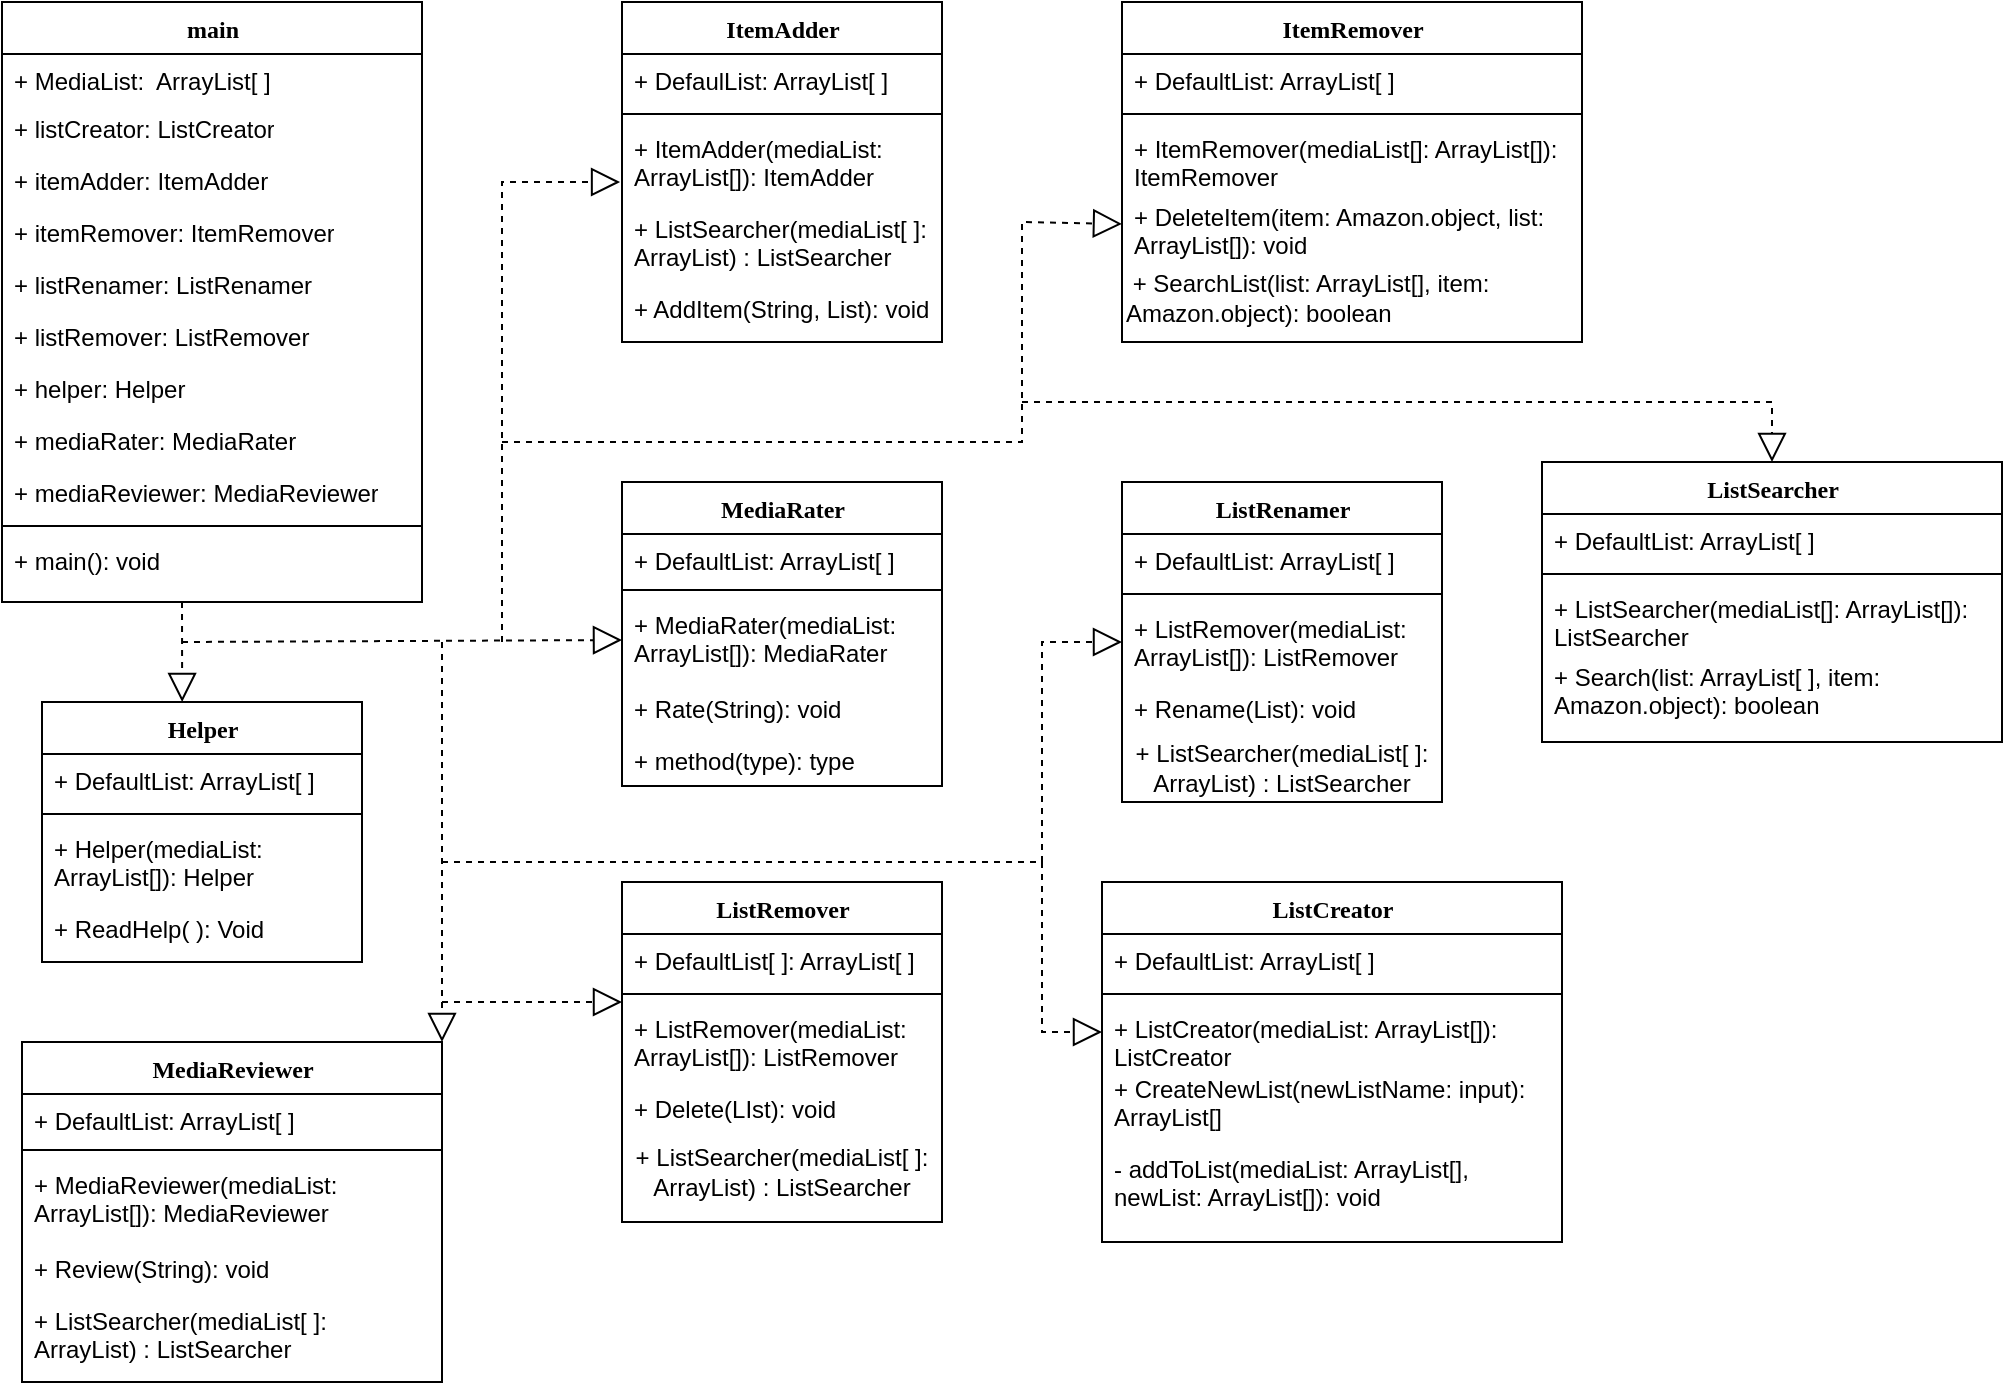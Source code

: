 <mxfile version="21.1.4" type="device">
  <diagram name="Page-1" id="9f46799a-70d6-7492-0946-bef42562c5a5">
    <mxGraphModel dx="954" dy="1415" grid="1" gridSize="10" guides="1" tooltips="1" connect="1" arrows="1" fold="1" page="1" pageScale="1" pageWidth="1100" pageHeight="850" background="none" math="0" shadow="0">
      <root>
        <mxCell id="0" />
        <mxCell id="1" parent="0" />
        <mxCell id="78961159f06e98e8-30" value="ListCreator" style="swimlane;html=1;fontStyle=1;align=center;verticalAlign=top;childLayout=stackLayout;horizontal=1;startSize=26;horizontalStack=0;resizeParent=1;resizeLast=0;collapsible=1;marginBottom=0;swimlaneFillColor=#ffffff;rounded=0;shadow=0;comic=0;labelBackgroundColor=none;strokeWidth=1;fillColor=none;fontFamily=Verdana;fontSize=12" parent="1" vertex="1">
          <mxGeometry x="610" y="-260" width="230" height="180" as="geometry">
            <mxRectangle x="890" y="-330" width="120" height="30" as="alternateBounds" />
          </mxGeometry>
        </mxCell>
        <mxCell id="GM5VxA7uI0TM_vSq0hxc-27" value="+ DefaultList: ArrayList[ ]" style="text;html=1;strokeColor=none;fillColor=none;align=left;verticalAlign=top;spacingLeft=4;spacingRight=4;whiteSpace=wrap;overflow=hidden;rotatable=0;points=[[0,0.5],[1,0.5]];portConstraint=eastwest;" parent="78961159f06e98e8-30" vertex="1">
          <mxGeometry y="26" width="230" height="26" as="geometry" />
        </mxCell>
        <mxCell id="78961159f06e98e8-38" value="" style="line;html=1;strokeWidth=1;fillColor=none;align=left;verticalAlign=middle;spacingTop=-1;spacingLeft=3;spacingRight=3;rotatable=0;labelPosition=right;points=[];portConstraint=eastwest;" parent="78961159f06e98e8-30" vertex="1">
          <mxGeometry y="52" width="230" height="8" as="geometry" />
        </mxCell>
        <mxCell id="78961159f06e98e8-39" value="+ ListCreator(mediaList: ArrayList[]): ListCreator" style="text;html=1;strokeColor=none;fillColor=none;align=left;verticalAlign=top;spacingLeft=4;spacingRight=4;whiteSpace=wrap;overflow=hidden;rotatable=0;points=[[0,0.5],[1,0.5]];portConstraint=eastwest;" parent="78961159f06e98e8-30" vertex="1">
          <mxGeometry y="60" width="230" height="30" as="geometry" />
        </mxCell>
        <mxCell id="GM5VxA7uI0TM_vSq0hxc-17" value="+ CreateNewList(newListName: input): ArrayList[]" style="text;html=1;strokeColor=none;fillColor=none;align=left;verticalAlign=top;spacingLeft=4;spacingRight=4;whiteSpace=wrap;overflow=hidden;rotatable=0;points=[[0,0.5],[1,0.5]];portConstraint=eastwest;" parent="78961159f06e98e8-30" vertex="1">
          <mxGeometry y="90" width="230" height="40" as="geometry" />
        </mxCell>
        <mxCell id="GM5VxA7uI0TM_vSq0hxc-24" value="- addToList(mediaList: ArrayList[], newList: ArrayList[]): void" style="text;html=1;strokeColor=none;fillColor=none;align=left;verticalAlign=top;spacingLeft=4;spacingRight=4;whiteSpace=wrap;overflow=hidden;rotatable=0;points=[[0,0.5],[1,0.5]];portConstraint=eastwest;" parent="78961159f06e98e8-30" vertex="1">
          <mxGeometry y="130" width="230" height="40" as="geometry" />
        </mxCell>
        <mxCell id="78961159f06e98e8-43" value="ItemAdder" style="swimlane;html=1;fontStyle=1;align=center;verticalAlign=top;childLayout=stackLayout;horizontal=1;startSize=26;horizontalStack=0;resizeParent=1;resizeLast=0;collapsible=1;marginBottom=0;swimlaneFillColor=#ffffff;rounded=0;shadow=0;comic=0;labelBackgroundColor=none;strokeWidth=1;fillColor=none;fontFamily=Verdana;fontSize=12" parent="1" vertex="1">
          <mxGeometry x="370" y="-700" width="160" height="170" as="geometry" />
        </mxCell>
        <mxCell id="78961159f06e98e8-44" value="+ DefaulList: ArrayList[ ]" style="text;html=1;strokeColor=none;fillColor=none;align=left;verticalAlign=top;spacingLeft=4;spacingRight=4;whiteSpace=wrap;overflow=hidden;rotatable=0;points=[[0,0.5],[1,0.5]];portConstraint=eastwest;" parent="78961159f06e98e8-43" vertex="1">
          <mxGeometry y="26" width="160" height="26" as="geometry" />
        </mxCell>
        <mxCell id="78961159f06e98e8-51" value="" style="line;html=1;strokeWidth=1;fillColor=none;align=left;verticalAlign=middle;spacingTop=-1;spacingLeft=3;spacingRight=3;rotatable=0;labelPosition=right;points=[];portConstraint=eastwest;" parent="78961159f06e98e8-43" vertex="1">
          <mxGeometry y="52" width="160" height="8" as="geometry" />
        </mxCell>
        <mxCell id="GM5VxA7uI0TM_vSq0hxc-39" value="+ ItemAdder(mediaList: ArrayList[]): ItemAdder" style="text;html=1;strokeColor=none;fillColor=none;align=left;verticalAlign=top;spacingLeft=4;spacingRight=4;whiteSpace=wrap;overflow=hidden;rotatable=0;points=[[0,0.5],[1,0.5]];portConstraint=eastwest;" parent="78961159f06e98e8-43" vertex="1">
          <mxGeometry y="60" width="160" height="40" as="geometry" />
        </mxCell>
        <mxCell id="78961159f06e98e8-53" value="+ ListSearcher(mediaList[ ]: ArrayList) : ListSearcher" style="text;html=1;strokeColor=none;fillColor=none;align=left;verticalAlign=top;spacingLeft=4;spacingRight=4;whiteSpace=wrap;overflow=hidden;rotatable=0;points=[[0,0.5],[1,0.5]];portConstraint=eastwest;" parent="78961159f06e98e8-43" vertex="1">
          <mxGeometry y="100" width="160" height="40" as="geometry" />
        </mxCell>
        <mxCell id="78961159f06e98e8-52" value="+ AddItem(String, List): void" style="text;html=1;strokeColor=none;fillColor=none;align=left;verticalAlign=top;spacingLeft=4;spacingRight=4;whiteSpace=wrap;overflow=hidden;rotatable=0;points=[[0,0.5],[1,0.5]];portConstraint=eastwest;" parent="78961159f06e98e8-43" vertex="1">
          <mxGeometry y="140" width="160" height="26" as="geometry" />
        </mxCell>
        <mxCell id="78961159f06e98e8-56" value="ItemRemover" style="swimlane;html=1;fontStyle=1;align=center;verticalAlign=top;childLayout=stackLayout;horizontal=1;startSize=26;horizontalStack=0;resizeParent=1;resizeLast=0;collapsible=1;marginBottom=0;swimlaneFillColor=#ffffff;rounded=0;shadow=0;comic=0;labelBackgroundColor=none;strokeWidth=1;fillColor=none;fontFamily=Verdana;fontSize=12" parent="1" vertex="1">
          <mxGeometry x="620" y="-700" width="230" height="170" as="geometry" />
        </mxCell>
        <mxCell id="78961159f06e98e8-57" value="+ DefaultList: ArrayList[ ]" style="text;html=1;strokeColor=none;fillColor=none;align=left;verticalAlign=top;spacingLeft=4;spacingRight=4;whiteSpace=wrap;overflow=hidden;rotatable=0;points=[[0,0.5],[1,0.5]];portConstraint=eastwest;" parent="78961159f06e98e8-56" vertex="1">
          <mxGeometry y="26" width="230" height="26" as="geometry" />
        </mxCell>
        <mxCell id="78961159f06e98e8-64" value="" style="line;html=1;strokeWidth=1;fillColor=none;align=left;verticalAlign=middle;spacingTop=-1;spacingLeft=3;spacingRight=3;rotatable=0;labelPosition=right;points=[];portConstraint=eastwest;" parent="78961159f06e98e8-56" vertex="1">
          <mxGeometry y="52" width="230" height="8" as="geometry" />
        </mxCell>
        <mxCell id="GM5VxA7uI0TM_vSq0hxc-25" value="+ ItemRemover(mediaList[]: ArrayList[]): ItemRemover" style="text;html=1;strokeColor=none;fillColor=none;align=left;verticalAlign=top;spacingLeft=4;spacingRight=4;whiteSpace=wrap;overflow=hidden;rotatable=0;points=[[0,0.5],[1,0.5]];portConstraint=eastwest;" parent="78961159f06e98e8-56" vertex="1">
          <mxGeometry y="60" width="230" height="34" as="geometry" />
        </mxCell>
        <mxCell id="78961159f06e98e8-65" value="+ DeleteItem(item: Amazon.object, list: ArrayList[]): void" style="text;html=1;strokeColor=none;fillColor=none;align=left;verticalAlign=top;spacingLeft=4;spacingRight=4;whiteSpace=wrap;overflow=hidden;rotatable=0;points=[[0,0.5],[1,0.5]];portConstraint=eastwest;" parent="78961159f06e98e8-56" vertex="1">
          <mxGeometry y="94" width="230" height="34" as="geometry" />
        </mxCell>
        <mxCell id="IC9TK85qPbrCsIBcjOyF-3" value="&amp;nbsp;+ SearchList(list: ArrayList[], item: Amazon.object): boolean" style="text;html=1;strokeColor=none;fillColor=none;align=left;verticalAlign=middle;whiteSpace=wrap;rounded=0;" parent="78961159f06e98e8-56" vertex="1">
          <mxGeometry y="128" width="230" height="40" as="geometry" />
        </mxCell>
        <mxCell id="78961159f06e98e8-69" value="Helper" style="swimlane;html=1;fontStyle=1;align=center;verticalAlign=top;childLayout=stackLayout;horizontal=1;startSize=26;horizontalStack=0;resizeParent=1;resizeLast=0;collapsible=1;marginBottom=0;swimlaneFillColor=#ffffff;rounded=0;shadow=0;comic=0;labelBackgroundColor=none;strokeWidth=1;fillColor=none;fontFamily=Verdana;fontSize=12" parent="1" vertex="1">
          <mxGeometry x="80" y="-350" width="160" height="130" as="geometry" />
        </mxCell>
        <mxCell id="GM5VxA7uI0TM_vSq0hxc-43" value="+ DefaultList: ArrayList[ ]" style="text;html=1;strokeColor=none;fillColor=none;align=left;verticalAlign=top;spacingLeft=4;spacingRight=4;whiteSpace=wrap;overflow=hidden;rotatable=0;points=[[0,0.5],[1,0.5]];portConstraint=eastwest;" parent="78961159f06e98e8-69" vertex="1">
          <mxGeometry y="26" width="160" height="26" as="geometry" />
        </mxCell>
        <mxCell id="78961159f06e98e8-77" value="" style="line;html=1;strokeWidth=1;fillColor=none;align=left;verticalAlign=middle;spacingTop=-1;spacingLeft=3;spacingRight=3;rotatable=0;labelPosition=right;points=[];portConstraint=eastwest;" parent="78961159f06e98e8-69" vertex="1">
          <mxGeometry y="52" width="160" height="8" as="geometry" />
        </mxCell>
        <mxCell id="GM5VxA7uI0TM_vSq0hxc-44" value="+ Helper(mediaList: ArrayList[]): Helper" style="text;html=1;strokeColor=none;fillColor=none;align=left;verticalAlign=top;spacingLeft=4;spacingRight=4;whiteSpace=wrap;overflow=hidden;rotatable=0;points=[[0,0.5],[1,0.5]];portConstraint=eastwest;" parent="78961159f06e98e8-69" vertex="1">
          <mxGeometry y="60" width="160" height="40" as="geometry" />
        </mxCell>
        <mxCell id="78961159f06e98e8-78" value="+ ReadHelp( ): Void" style="text;html=1;strokeColor=none;fillColor=none;align=left;verticalAlign=top;spacingLeft=4;spacingRight=4;whiteSpace=wrap;overflow=hidden;rotatable=0;points=[[0,0.5],[1,0.5]];portConstraint=eastwest;" parent="78961159f06e98e8-69" vertex="1">
          <mxGeometry y="100" width="160" height="26" as="geometry" />
        </mxCell>
        <mxCell id="78961159f06e98e8-82" value="ListRenamer" style="swimlane;html=1;fontStyle=1;align=center;verticalAlign=top;childLayout=stackLayout;horizontal=1;startSize=26;horizontalStack=0;resizeParent=1;resizeLast=0;collapsible=1;marginBottom=0;swimlaneFillColor=#ffffff;rounded=0;shadow=0;comic=0;labelBackgroundColor=none;strokeWidth=1;fillColor=none;fontFamily=Verdana;fontSize=12" parent="1" vertex="1">
          <mxGeometry x="620" y="-460" width="160" height="160" as="geometry" />
        </mxCell>
        <mxCell id="GM5VxA7uI0TM_vSq0hxc-28" value="+ DefaultList: ArrayList[ ]" style="text;html=1;strokeColor=none;fillColor=none;align=left;verticalAlign=top;spacingLeft=4;spacingRight=4;whiteSpace=wrap;overflow=hidden;rotatable=0;points=[[0,0.5],[1,0.5]];portConstraint=eastwest;" parent="78961159f06e98e8-82" vertex="1">
          <mxGeometry y="26" width="160" height="26" as="geometry" />
        </mxCell>
        <mxCell id="78961159f06e98e8-90" value="" style="line;html=1;strokeWidth=1;fillColor=none;align=left;verticalAlign=middle;spacingTop=-1;spacingLeft=3;spacingRight=3;rotatable=0;labelPosition=right;points=[];portConstraint=eastwest;" parent="78961159f06e98e8-82" vertex="1">
          <mxGeometry y="52" width="160" height="8" as="geometry" />
        </mxCell>
        <mxCell id="GM5VxA7uI0TM_vSq0hxc-42" value="+ ListRemover(mediaList: ArrayList[]): ListRemover" style="text;html=1;strokeColor=none;fillColor=none;align=left;verticalAlign=top;spacingLeft=4;spacingRight=4;whiteSpace=wrap;overflow=hidden;rotatable=0;points=[[0,0.5],[1,0.5]];portConstraint=eastwest;" parent="78961159f06e98e8-82" vertex="1">
          <mxGeometry y="60" width="160" height="40" as="geometry" />
        </mxCell>
        <mxCell id="78961159f06e98e8-91" value="+ Rename(List): void" style="text;html=1;strokeColor=none;fillColor=none;align=left;verticalAlign=top;spacingLeft=4;spacingRight=4;whiteSpace=wrap;overflow=hidden;rotatable=0;points=[[0,0.5],[1,0.5]];portConstraint=eastwest;" parent="78961159f06e98e8-82" vertex="1">
          <mxGeometry y="100" width="160" height="26" as="geometry" />
        </mxCell>
        <mxCell id="IC9TK85qPbrCsIBcjOyF-5" value="+ ListSearcher(mediaList[ ]: ArrayList) : ListSearcher" style="text;html=1;strokeColor=none;fillColor=none;align=center;verticalAlign=middle;whiteSpace=wrap;rounded=0;" parent="78961159f06e98e8-82" vertex="1">
          <mxGeometry y="126" width="160" height="34" as="geometry" />
        </mxCell>
        <mxCell id="78961159f06e98e8-108" value="MediaRater" style="swimlane;html=1;fontStyle=1;align=center;verticalAlign=top;childLayout=stackLayout;horizontal=1;startSize=26;horizontalStack=0;resizeParent=1;resizeLast=0;collapsible=1;marginBottom=0;swimlaneFillColor=#ffffff;rounded=0;shadow=0;comic=0;labelBackgroundColor=none;strokeWidth=1;fillColor=none;fontFamily=Verdana;fontSize=12" parent="1" vertex="1">
          <mxGeometry x="370" y="-460" width="160" height="152" as="geometry" />
        </mxCell>
        <mxCell id="GM5VxA7uI0TM_vSq0hxc-38" value="+ DefaultList: ArrayList[ ]" style="text;html=1;strokeColor=none;fillColor=none;align=left;verticalAlign=top;spacingLeft=4;spacingRight=4;whiteSpace=wrap;overflow=hidden;rotatable=0;points=[[0,0.5],[1,0.5]];portConstraint=eastwest;" parent="78961159f06e98e8-108" vertex="1">
          <mxGeometry y="26" width="160" height="24" as="geometry" />
        </mxCell>
        <mxCell id="78961159f06e98e8-116" value="" style="line;html=1;strokeWidth=1;fillColor=none;align=left;verticalAlign=middle;spacingTop=-1;spacingLeft=3;spacingRight=3;rotatable=0;labelPosition=right;points=[];portConstraint=eastwest;" parent="78961159f06e98e8-108" vertex="1">
          <mxGeometry y="50" width="160" height="8" as="geometry" />
        </mxCell>
        <mxCell id="GM5VxA7uI0TM_vSq0hxc-46" value="+ MediaRater(mediaList: ArrayList[]): MediaRater" style="text;html=1;strokeColor=none;fillColor=none;align=left;verticalAlign=top;spacingLeft=4;spacingRight=4;whiteSpace=wrap;overflow=hidden;rotatable=0;points=[[0,0.5],[1,0.5]];portConstraint=eastwest;" parent="78961159f06e98e8-108" vertex="1">
          <mxGeometry y="58" width="160" height="42" as="geometry" />
        </mxCell>
        <mxCell id="78961159f06e98e8-117" value="+ Rate(String): void" style="text;html=1;strokeColor=none;fillColor=none;align=left;verticalAlign=top;spacingLeft=4;spacingRight=4;whiteSpace=wrap;overflow=hidden;rotatable=0;points=[[0,0.5],[1,0.5]];portConstraint=eastwest;" parent="78961159f06e98e8-108" vertex="1">
          <mxGeometry y="100" width="160" height="26" as="geometry" />
        </mxCell>
        <mxCell id="78961159f06e98e8-120" value="+ method(type): type" style="text;html=1;strokeColor=none;fillColor=none;align=left;verticalAlign=top;spacingLeft=4;spacingRight=4;whiteSpace=wrap;overflow=hidden;rotatable=0;points=[[0,0.5],[1,0.5]];portConstraint=eastwest;" parent="78961159f06e98e8-108" vertex="1">
          <mxGeometry y="126" width="160" height="26" as="geometry" />
        </mxCell>
        <mxCell id="uCFpFZsV44bG8934i7FD-1" value="MediaReviewer" style="swimlane;html=1;fontStyle=1;align=center;verticalAlign=top;childLayout=stackLayout;horizontal=1;startSize=26;horizontalStack=0;resizeParent=1;resizeLast=0;collapsible=1;marginBottom=0;swimlaneFillColor=#ffffff;rounded=0;shadow=0;comic=0;labelBackgroundColor=none;strokeWidth=1;fillColor=none;fontFamily=Verdana;fontSize=12" parent="1" vertex="1">
          <mxGeometry x="70" y="-180" width="210" height="170" as="geometry" />
        </mxCell>
        <mxCell id="GM5VxA7uI0TM_vSq0hxc-37" value="+ DefaultList: ArrayList[ ]" style="text;html=1;strokeColor=none;fillColor=none;align=left;verticalAlign=top;spacingLeft=4;spacingRight=4;whiteSpace=wrap;overflow=hidden;rotatable=0;points=[[0,0.5],[1,0.5]];portConstraint=eastwest;" parent="uCFpFZsV44bG8934i7FD-1" vertex="1">
          <mxGeometry y="26" width="210" height="24" as="geometry" />
        </mxCell>
        <mxCell id="uCFpFZsV44bG8934i7FD-4" value="" style="line;html=1;strokeWidth=1;fillColor=none;align=left;verticalAlign=middle;spacingTop=-1;spacingLeft=3;spacingRight=3;rotatable=0;labelPosition=right;points=[];portConstraint=eastwest;" parent="uCFpFZsV44bG8934i7FD-1" vertex="1">
          <mxGeometry y="50" width="210" height="8" as="geometry" />
        </mxCell>
        <mxCell id="GM5VxA7uI0TM_vSq0hxc-45" value="+ MediaReviewer(mediaList: ArrayList[]): MediaReviewer" style="text;html=1;strokeColor=none;fillColor=none;align=left;verticalAlign=top;spacingLeft=4;spacingRight=4;whiteSpace=wrap;overflow=hidden;rotatable=0;points=[[0,0.5],[1,0.5]];portConstraint=eastwest;" parent="uCFpFZsV44bG8934i7FD-1" vertex="1">
          <mxGeometry y="58" width="210" height="42" as="geometry" />
        </mxCell>
        <mxCell id="uCFpFZsV44bG8934i7FD-5" value="+ Review(String): void" style="text;html=1;strokeColor=none;fillColor=none;align=left;verticalAlign=top;spacingLeft=4;spacingRight=4;whiteSpace=wrap;overflow=hidden;rotatable=0;points=[[0,0.5],[1,0.5]];portConstraint=eastwest;" parent="uCFpFZsV44bG8934i7FD-1" vertex="1">
          <mxGeometry y="100" width="210" height="26" as="geometry" />
        </mxCell>
        <mxCell id="uCFpFZsV44bG8934i7FD-6" value="+ ListSearcher(mediaList[ ]: ArrayList) : ListSearcher" style="text;html=1;strokeColor=none;fillColor=none;align=left;verticalAlign=top;spacingLeft=4;spacingRight=4;whiteSpace=wrap;overflow=hidden;rotatable=0;points=[[0,0.5],[1,0.5]];portConstraint=eastwest;" parent="uCFpFZsV44bG8934i7FD-1" vertex="1">
          <mxGeometry y="126" width="210" height="44" as="geometry" />
        </mxCell>
        <mxCell id="78961159f06e98e8-17" value="main" style="swimlane;html=1;fontStyle=1;align=center;verticalAlign=top;childLayout=stackLayout;horizontal=1;startSize=26;horizontalStack=0;resizeParent=1;resizeLast=0;collapsible=1;marginBottom=0;swimlaneFillColor=#ffffff;rounded=0;shadow=0;comic=0;labelBackgroundColor=none;strokeWidth=1;fillColor=none;fontFamily=Verdana;fontSize=12" parent="1" vertex="1">
          <mxGeometry x="60" y="-700" width="210" height="300" as="geometry">
            <mxRectangle x="90" y="83" width="110" height="30" as="alternateBounds" />
          </mxGeometry>
        </mxCell>
        <mxCell id="78961159f06e98e8-21" value="+ MediaList:&amp;nbsp; ArrayList[ ]" style="text;html=1;strokeColor=none;fillColor=none;align=left;verticalAlign=top;spacingLeft=4;spacingRight=4;whiteSpace=wrap;overflow=hidden;rotatable=0;points=[[0,0.5],[1,0.5]];portConstraint=eastwest;" parent="78961159f06e98e8-17" vertex="1">
          <mxGeometry y="26" width="210" height="24" as="geometry" />
        </mxCell>
        <mxCell id="78961159f06e98e8-23" value="+ listCreator:&amp;nbsp;ListCreator" style="text;html=1;strokeColor=none;fillColor=none;align=left;verticalAlign=top;spacingLeft=4;spacingRight=4;whiteSpace=wrap;overflow=hidden;rotatable=0;points=[[0,0.5],[1,0.5]];portConstraint=eastwest;" parent="78961159f06e98e8-17" vertex="1">
          <mxGeometry y="50" width="210" height="26" as="geometry" />
        </mxCell>
        <mxCell id="78961159f06e98e8-25" value="+ itemAdder: ItemAdder" style="text;html=1;strokeColor=none;fillColor=none;align=left;verticalAlign=top;spacingLeft=4;spacingRight=4;whiteSpace=wrap;overflow=hidden;rotatable=0;points=[[0,0.5],[1,0.5]];portConstraint=eastwest;" parent="78961159f06e98e8-17" vertex="1">
          <mxGeometry y="76" width="210" height="26" as="geometry" />
        </mxCell>
        <mxCell id="78961159f06e98e8-26" value="+ itemRemover: ItemRemover" style="text;html=1;strokeColor=none;fillColor=none;align=left;verticalAlign=top;spacingLeft=4;spacingRight=4;whiteSpace=wrap;overflow=hidden;rotatable=0;points=[[0,0.5],[1,0.5]];portConstraint=eastwest;" parent="78961159f06e98e8-17" vertex="1">
          <mxGeometry y="102" width="210" height="26" as="geometry" />
        </mxCell>
        <mxCell id="78961159f06e98e8-24" value="+ listRenamer: ListRenamer" style="text;html=1;strokeColor=none;fillColor=none;align=left;verticalAlign=top;spacingLeft=4;spacingRight=4;whiteSpace=wrap;overflow=hidden;rotatable=0;points=[[0,0.5],[1,0.5]];portConstraint=eastwest;" parent="78961159f06e98e8-17" vertex="1">
          <mxGeometry y="128" width="210" height="26" as="geometry" />
        </mxCell>
        <mxCell id="GM5VxA7uI0TM_vSq0hxc-2" value="+ listRemover: ListRemover" style="text;html=1;strokeColor=none;fillColor=none;align=left;verticalAlign=top;spacingLeft=4;spacingRight=4;whiteSpace=wrap;overflow=hidden;rotatable=0;points=[[0,0.5],[1,0.5]];portConstraint=eastwest;" parent="78961159f06e98e8-17" vertex="1">
          <mxGeometry y="154" width="210" height="26" as="geometry" />
        </mxCell>
        <mxCell id="GM5VxA7uI0TM_vSq0hxc-4" value="+ helper: Helper" style="text;html=1;strokeColor=none;fillColor=none;align=left;verticalAlign=top;spacingLeft=4;spacingRight=4;whiteSpace=wrap;overflow=hidden;rotatable=0;points=[[0,0.5],[1,0.5]];portConstraint=eastwest;" parent="78961159f06e98e8-17" vertex="1">
          <mxGeometry y="180" width="210" height="26" as="geometry" />
        </mxCell>
        <mxCell id="GM5VxA7uI0TM_vSq0hxc-5" value="+ mediaRater: MediaRater" style="text;html=1;strokeColor=none;fillColor=none;align=left;verticalAlign=top;spacingLeft=4;spacingRight=4;whiteSpace=wrap;overflow=hidden;rotatable=0;points=[[0,0.5],[1,0.5]];portConstraint=eastwest;" parent="78961159f06e98e8-17" vertex="1">
          <mxGeometry y="206" width="210" height="26" as="geometry" />
        </mxCell>
        <mxCell id="GM5VxA7uI0TM_vSq0hxc-6" value="+ mediaReviewer: MediaReviewer" style="text;html=1;strokeColor=none;fillColor=none;align=left;verticalAlign=top;spacingLeft=4;spacingRight=4;whiteSpace=wrap;overflow=hidden;rotatable=0;points=[[0,0.5],[1,0.5]];portConstraint=eastwest;" parent="78961159f06e98e8-17" vertex="1">
          <mxGeometry y="232" width="210" height="26" as="geometry" />
        </mxCell>
        <mxCell id="78961159f06e98e8-19" value="" style="line;html=1;strokeWidth=1;fillColor=none;align=left;verticalAlign=middle;spacingTop=-1;spacingLeft=3;spacingRight=3;rotatable=0;labelPosition=right;points=[];portConstraint=eastwest;" parent="78961159f06e98e8-17" vertex="1">
          <mxGeometry y="258" width="210" height="8" as="geometry" />
        </mxCell>
        <mxCell id="78961159f06e98e8-20" value="+ main(): void" style="text;html=1;strokeColor=none;fillColor=none;align=left;verticalAlign=top;spacingLeft=4;spacingRight=4;whiteSpace=wrap;overflow=hidden;rotatable=0;points=[[0,0.5],[1,0.5]];portConstraint=eastwest;" parent="78961159f06e98e8-17" vertex="1">
          <mxGeometry y="266" width="210" height="26" as="geometry" />
        </mxCell>
        <mxCell id="a-Wn17F9fYtDrYl8hySi-1" value="" style="endArrow=block;dashed=1;endFill=0;endSize=12;html=1;rounded=0;entryX=0.438;entryY=0;entryDx=0;entryDy=0;entryPerimeter=0;" parent="78961159f06e98e8-17" target="78961159f06e98e8-69" edge="1">
          <mxGeometry width="160" relative="1" as="geometry">
            <mxPoint x="90" y="300" as="sourcePoint" />
            <mxPoint x="250" y="300" as="targetPoint" />
          </mxGeometry>
        </mxCell>
        <mxCell id="78961159f06e98e8-95" value="ListRemover" style="swimlane;html=1;fontStyle=1;align=center;verticalAlign=top;childLayout=stackLayout;horizontal=1;startSize=26;horizontalStack=0;resizeParent=1;resizeLast=0;collapsible=1;marginBottom=0;swimlaneFillColor=#ffffff;rounded=0;shadow=0;comic=0;labelBackgroundColor=none;strokeWidth=1;fillColor=none;fontFamily=Verdana;fontSize=12" parent="1" vertex="1">
          <mxGeometry x="370" y="-260" width="160" height="170" as="geometry" />
        </mxCell>
        <mxCell id="78961159f06e98e8-96" value="+ DefaultList[ ]: ArrayList[ ]" style="text;html=1;strokeColor=none;fillColor=none;align=left;verticalAlign=top;spacingLeft=4;spacingRight=4;whiteSpace=wrap;overflow=hidden;rotatable=0;points=[[0,0.5],[1,0.5]];portConstraint=eastwest;" parent="78961159f06e98e8-95" vertex="1">
          <mxGeometry y="26" width="160" height="26" as="geometry" />
        </mxCell>
        <mxCell id="78961159f06e98e8-103" value="" style="line;html=1;strokeWidth=1;fillColor=none;align=left;verticalAlign=middle;spacingTop=-1;spacingLeft=3;spacingRight=3;rotatable=0;labelPosition=right;points=[];portConstraint=eastwest;" parent="78961159f06e98e8-95" vertex="1">
          <mxGeometry y="52" width="160" height="8" as="geometry" />
        </mxCell>
        <mxCell id="GM5VxA7uI0TM_vSq0hxc-40" value="+ ListRemover(mediaList: ArrayList[]): ListRemover" style="text;html=1;strokeColor=none;fillColor=none;align=left;verticalAlign=top;spacingLeft=4;spacingRight=4;whiteSpace=wrap;overflow=hidden;rotatable=0;points=[[0,0.5],[1,0.5]];portConstraint=eastwest;" parent="78961159f06e98e8-95" vertex="1">
          <mxGeometry y="60" width="160" height="40" as="geometry" />
        </mxCell>
        <mxCell id="78961159f06e98e8-104" value="+ Delete(LIst): void" style="text;html=1;strokeColor=none;fillColor=none;align=left;verticalAlign=top;spacingLeft=4;spacingRight=4;whiteSpace=wrap;overflow=hidden;rotatable=0;points=[[0,0.5],[1,0.5]];portConstraint=eastwest;" parent="78961159f06e98e8-95" vertex="1">
          <mxGeometry y="100" width="160" height="20" as="geometry" />
        </mxCell>
        <mxCell id="IC9TK85qPbrCsIBcjOyF-4" value="+ ListSearcher(mediaList[ ]: ArrayList) : ListSearcher" style="text;html=1;strokeColor=none;fillColor=none;align=center;verticalAlign=middle;whiteSpace=wrap;rounded=0;" parent="78961159f06e98e8-95" vertex="1">
          <mxGeometry y="120" width="160" height="50" as="geometry" />
        </mxCell>
        <mxCell id="a-Wn17F9fYtDrYl8hySi-3" value="" style="endArrow=block;dashed=1;endFill=0;endSize=12;html=1;rounded=0;" parent="1" edge="1">
          <mxGeometry width="160" relative="1" as="geometry">
            <mxPoint x="280" y="-380" as="sourcePoint" />
            <mxPoint x="280" y="-180" as="targetPoint" />
          </mxGeometry>
        </mxCell>
        <mxCell id="a-Wn17F9fYtDrYl8hySi-4" value="" style="endArrow=block;dashed=1;endFill=0;endSize=12;html=1;rounded=0;" parent="1" edge="1">
          <mxGeometry width="160" relative="1" as="geometry">
            <mxPoint x="280" y="-200" as="sourcePoint" />
            <mxPoint x="370" y="-200" as="targetPoint" />
          </mxGeometry>
        </mxCell>
        <mxCell id="a-Wn17F9fYtDrYl8hySi-5" value="" style="endArrow=block;dashed=1;endFill=0;endSize=12;html=1;rounded=0;entryX=0;entryY=0.5;entryDx=0;entryDy=0;" parent="1" target="GM5VxA7uI0TM_vSq0hxc-46" edge="1">
          <mxGeometry width="160" relative="1" as="geometry">
            <mxPoint x="150" y="-380" as="sourcePoint" />
            <mxPoint x="311" y="-360" as="targetPoint" />
          </mxGeometry>
        </mxCell>
        <mxCell id="a-Wn17F9fYtDrYl8hySi-6" value="" style="endArrow=block;dashed=1;endFill=0;endSize=12;html=1;rounded=0;entryX=0;entryY=0.5;entryDx=0;entryDy=0;" parent="1" target="78961159f06e98e8-39" edge="1">
          <mxGeometry width="160" relative="1" as="geometry">
            <mxPoint x="280" y="-270" as="sourcePoint" />
            <mxPoint x="580" y="-180" as="targetPoint" />
            <Array as="points">
              <mxPoint x="580" y="-270" />
              <mxPoint x="580" y="-185" />
            </Array>
          </mxGeometry>
        </mxCell>
        <mxCell id="a-Wn17F9fYtDrYl8hySi-7" value="" style="endArrow=block;dashed=1;endFill=0;endSize=12;html=1;rounded=0;entryX=0;entryY=0.5;entryDx=0;entryDy=0;" parent="1" target="GM5VxA7uI0TM_vSq0hxc-42" edge="1">
          <mxGeometry width="160" relative="1" as="geometry">
            <mxPoint x="580" y="-270" as="sourcePoint" />
            <mxPoint x="580" y="-490" as="targetPoint" />
            <Array as="points">
              <mxPoint x="580" y="-380" />
            </Array>
          </mxGeometry>
        </mxCell>
        <mxCell id="a-Wn17F9fYtDrYl8hySi-8" value="" style="endArrow=block;dashed=1;endFill=0;endSize=12;html=1;rounded=0;entryX=-0.006;entryY=0.75;entryDx=0;entryDy=0;entryPerimeter=0;" parent="1" target="GM5VxA7uI0TM_vSq0hxc-39" edge="1">
          <mxGeometry width="160" relative="1" as="geometry">
            <mxPoint x="310" y="-380" as="sourcePoint" />
            <mxPoint x="600" y="-370" as="targetPoint" />
            <Array as="points">
              <mxPoint x="310" y="-610" />
            </Array>
          </mxGeometry>
        </mxCell>
        <mxCell id="a-Wn17F9fYtDrYl8hySi-9" value="" style="endArrow=block;dashed=1;endFill=0;endSize=12;html=1;rounded=0;entryX=0;entryY=0.5;entryDx=0;entryDy=0;" parent="1" target="78961159f06e98e8-65" edge="1">
          <mxGeometry width="160" relative="1" as="geometry">
            <mxPoint x="310" y="-480" as="sourcePoint" />
            <mxPoint x="600" y="-370" as="targetPoint" />
            <Array as="points">
              <mxPoint x="570" y="-480" />
              <mxPoint x="570" y="-590" />
            </Array>
          </mxGeometry>
        </mxCell>
        <mxCell id="ltpVEvebhO4rPeDpnPIz-1" value="ListSearcher" style="swimlane;html=1;fontStyle=1;align=center;verticalAlign=top;childLayout=stackLayout;horizontal=1;startSize=26;horizontalStack=0;resizeParent=1;resizeLast=0;collapsible=1;marginBottom=0;swimlaneFillColor=#ffffff;rounded=0;shadow=0;comic=0;labelBackgroundColor=none;strokeWidth=1;fillColor=none;fontFamily=Verdana;fontSize=12" vertex="1" parent="1">
          <mxGeometry x="830" y="-470" width="230" height="140" as="geometry" />
        </mxCell>
        <mxCell id="ltpVEvebhO4rPeDpnPIz-2" value="+ DefaultList: ArrayList[ ]" style="text;html=1;strokeColor=none;fillColor=none;align=left;verticalAlign=top;spacingLeft=4;spacingRight=4;whiteSpace=wrap;overflow=hidden;rotatable=0;points=[[0,0.5],[1,0.5]];portConstraint=eastwest;" vertex="1" parent="ltpVEvebhO4rPeDpnPIz-1">
          <mxGeometry y="26" width="230" height="26" as="geometry" />
        </mxCell>
        <mxCell id="ltpVEvebhO4rPeDpnPIz-3" value="" style="line;html=1;strokeWidth=1;fillColor=none;align=left;verticalAlign=middle;spacingTop=-1;spacingLeft=3;spacingRight=3;rotatable=0;labelPosition=right;points=[];portConstraint=eastwest;" vertex="1" parent="ltpVEvebhO4rPeDpnPIz-1">
          <mxGeometry y="52" width="230" height="8" as="geometry" />
        </mxCell>
        <mxCell id="ltpVEvebhO4rPeDpnPIz-4" value="+ ListSearcher(mediaList[]: ArrayList[]): ListSearcher" style="text;html=1;strokeColor=none;fillColor=none;align=left;verticalAlign=top;spacingLeft=4;spacingRight=4;whiteSpace=wrap;overflow=hidden;rotatable=0;points=[[0,0.5],[1,0.5]];portConstraint=eastwest;" vertex="1" parent="ltpVEvebhO4rPeDpnPIz-1">
          <mxGeometry y="60" width="230" height="34" as="geometry" />
        </mxCell>
        <mxCell id="ltpVEvebhO4rPeDpnPIz-5" value="+ Search(list: ArrayList[ ], item: Amazon.object): boolean" style="text;html=1;strokeColor=none;fillColor=none;align=left;verticalAlign=top;spacingLeft=4;spacingRight=4;whiteSpace=wrap;overflow=hidden;rotatable=0;points=[[0,0.5],[1,0.5]];portConstraint=eastwest;" vertex="1" parent="ltpVEvebhO4rPeDpnPIz-1">
          <mxGeometry y="94" width="230" height="34" as="geometry" />
        </mxCell>
        <mxCell id="ltpVEvebhO4rPeDpnPIz-14" value="" style="edgeStyle=orthogonalEdgeStyle;elbow=horizontal;endArrow=block;html=1;rounded=0;endSize=12;startSize=6;entryX=0.5;entryY=0;entryDx=0;entryDy=0;endFill=0;dashed=1;" edge="1" parent="1" target="ltpVEvebhO4rPeDpnPIz-1">
          <mxGeometry width="50" height="50" relative="1" as="geometry">
            <mxPoint x="570" y="-500" as="sourcePoint" />
            <mxPoint x="950" y="-500" as="targetPoint" />
            <Array as="points">
              <mxPoint x="945" y="-500" />
            </Array>
          </mxGeometry>
        </mxCell>
      </root>
    </mxGraphModel>
  </diagram>
</mxfile>
